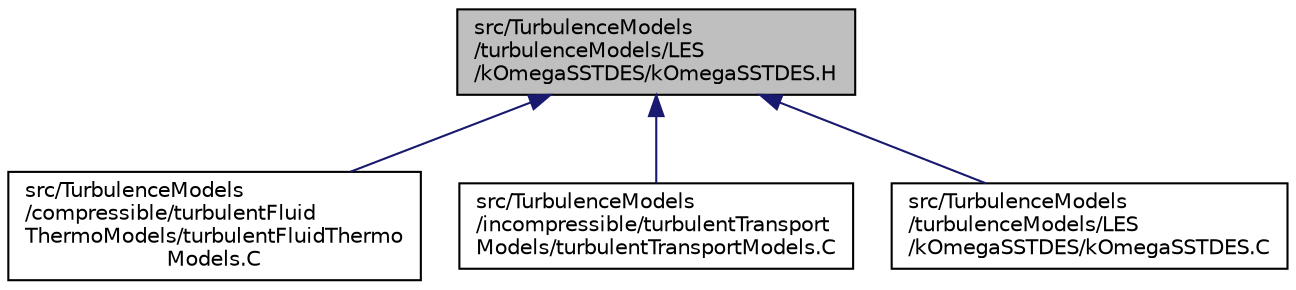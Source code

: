 digraph "src/TurbulenceModels/turbulenceModels/LES/kOmegaSSTDES/kOmegaSSTDES.H"
{
  bgcolor="transparent";
  edge [fontname="Helvetica",fontsize="10",labelfontname="Helvetica",labelfontsize="10"];
  node [fontname="Helvetica",fontsize="10",shape=record];
  Node334 [label="src/TurbulenceModels\l/turbulenceModels/LES\l/kOmegaSSTDES/kOmegaSSTDES.H",height=0.2,width=0.4,color="black", fillcolor="grey75", style="filled", fontcolor="black"];
  Node334 -> Node335 [dir="back",color="midnightblue",fontsize="10",style="solid",fontname="Helvetica"];
  Node335 [label="src/TurbulenceModels\l/compressible/turbulentFluid\lThermoModels/turbulentFluidThermo\lModels.C",height=0.2,width=0.4,color="black",URL="$a17675.html"];
  Node334 -> Node336 [dir="back",color="midnightblue",fontsize="10",style="solid",fontname="Helvetica"];
  Node336 [label="src/TurbulenceModels\l/incompressible/turbulentTransport\lModels/turbulentTransportModels.C",height=0.2,width=0.4,color="black",URL="$a17735.html"];
  Node334 -> Node337 [dir="back",color="midnightblue",fontsize="10",style="solid",fontname="Helvetica"];
  Node337 [label="src/TurbulenceModels\l/turbulenceModels/LES\l/kOmegaSSTDES/kOmegaSSTDES.C",height=0.2,width=0.4,color="black",URL="$a17963.html"];
}
